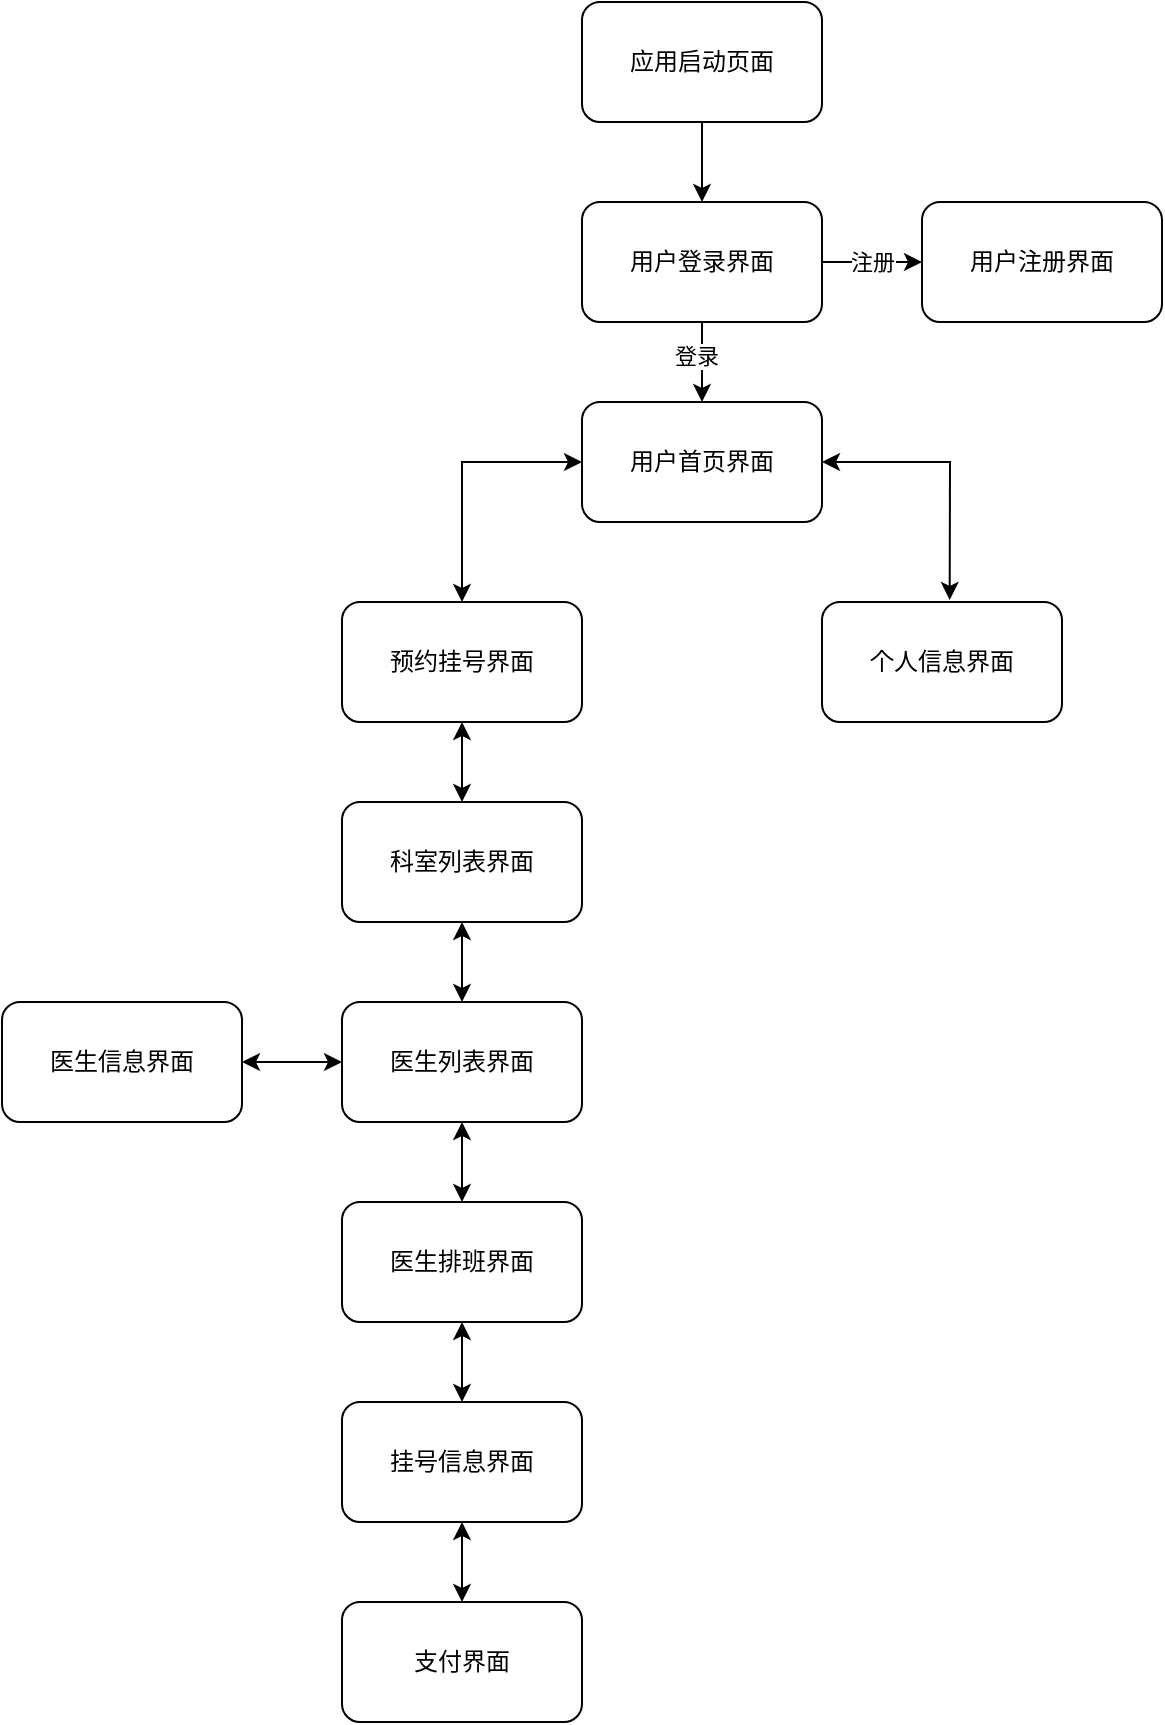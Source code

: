 <mxfile version="22.1.2" type="device">
  <diagram id="C5RBs43oDa-KdzZeNtuy" name="Page-1">
    <mxGraphModel dx="2790" dy="1473" grid="1" gridSize="10" guides="1" tooltips="1" connect="1" arrows="1" fold="1" page="1" pageScale="1" pageWidth="827" pageHeight="1169" math="0" shadow="0">
      <root>
        <mxCell id="WIyWlLk6GJQsqaUBKTNV-0" />
        <mxCell id="WIyWlLk6GJQsqaUBKTNV-1" parent="WIyWlLk6GJQsqaUBKTNV-0" />
        <mxCell id="qcm8VBA3hpoThETWjGBO-6" style="edgeStyle=orthogonalEdgeStyle;rounded=0;orthogonalLoop=1;jettySize=auto;html=1;exitX=0.5;exitY=1;exitDx=0;exitDy=0;entryX=0.5;entryY=0;entryDx=0;entryDy=0;" edge="1" parent="WIyWlLk6GJQsqaUBKTNV-1" source="qcm8VBA3hpoThETWjGBO-0" target="qcm8VBA3hpoThETWjGBO-1">
          <mxGeometry relative="1" as="geometry" />
        </mxCell>
        <mxCell id="qcm8VBA3hpoThETWjGBO-0" value="应用启动页面" style="rounded=1;whiteSpace=wrap;html=1;" vertex="1" parent="WIyWlLk6GJQsqaUBKTNV-1">
          <mxGeometry x="414" y="80" width="120" height="60" as="geometry" />
        </mxCell>
        <mxCell id="qcm8VBA3hpoThETWjGBO-4" style="edgeStyle=orthogonalEdgeStyle;rounded=0;orthogonalLoop=1;jettySize=auto;html=1;exitX=1;exitY=0.5;exitDx=0;exitDy=0;entryX=0;entryY=0.5;entryDx=0;entryDy=0;" edge="1" parent="WIyWlLk6GJQsqaUBKTNV-1" source="qcm8VBA3hpoThETWjGBO-1" target="qcm8VBA3hpoThETWjGBO-2">
          <mxGeometry relative="1" as="geometry" />
        </mxCell>
        <mxCell id="qcm8VBA3hpoThETWjGBO-5" value="注册" style="edgeLabel;html=1;align=center;verticalAlign=middle;resizable=0;points=[];" vertex="1" connectable="0" parent="qcm8VBA3hpoThETWjGBO-4">
          <mxGeometry relative="1" as="geometry">
            <mxPoint as="offset" />
          </mxGeometry>
        </mxCell>
        <mxCell id="qcm8VBA3hpoThETWjGBO-8" style="edgeStyle=orthogonalEdgeStyle;rounded=0;orthogonalLoop=1;jettySize=auto;html=1;exitX=0.5;exitY=1;exitDx=0;exitDy=0;entryX=0.5;entryY=0;entryDx=0;entryDy=0;" edge="1" parent="WIyWlLk6GJQsqaUBKTNV-1" source="qcm8VBA3hpoThETWjGBO-1" target="qcm8VBA3hpoThETWjGBO-7">
          <mxGeometry relative="1" as="geometry" />
        </mxCell>
        <mxCell id="qcm8VBA3hpoThETWjGBO-9" value="登录" style="edgeLabel;html=1;align=center;verticalAlign=middle;resizable=0;points=[];" vertex="1" connectable="0" parent="qcm8VBA3hpoThETWjGBO-8">
          <mxGeometry x="-0.15" y="-3" relative="1" as="geometry">
            <mxPoint as="offset" />
          </mxGeometry>
        </mxCell>
        <mxCell id="qcm8VBA3hpoThETWjGBO-1" value="用户登录界面" style="rounded=1;whiteSpace=wrap;html=1;" vertex="1" parent="WIyWlLk6GJQsqaUBKTNV-1">
          <mxGeometry x="414" y="180" width="120" height="60" as="geometry" />
        </mxCell>
        <mxCell id="qcm8VBA3hpoThETWjGBO-2" value="用户注册界面" style="rounded=1;whiteSpace=wrap;html=1;" vertex="1" parent="WIyWlLk6GJQsqaUBKTNV-1">
          <mxGeometry x="584" y="180" width="120" height="60" as="geometry" />
        </mxCell>
        <mxCell id="qcm8VBA3hpoThETWjGBO-7" value="用户首页界面" style="rounded=1;whiteSpace=wrap;html=1;" vertex="1" parent="WIyWlLk6GJQsqaUBKTNV-1">
          <mxGeometry x="414" y="280" width="120" height="60" as="geometry" />
        </mxCell>
        <mxCell id="qcm8VBA3hpoThETWjGBO-11" value="个人信息界面" style="rounded=1;whiteSpace=wrap;html=1;" vertex="1" parent="WIyWlLk6GJQsqaUBKTNV-1">
          <mxGeometry x="534" y="380" width="120" height="60" as="geometry" />
        </mxCell>
        <mxCell id="qcm8VBA3hpoThETWjGBO-16" value="" style="endArrow=classic;startArrow=classic;html=1;rounded=0;exitX=1;exitY=0.5;exitDx=0;exitDy=0;entryX=0.532;entryY=-0.017;entryDx=0;entryDy=0;entryPerimeter=0;" edge="1" parent="WIyWlLk6GJQsqaUBKTNV-1" source="qcm8VBA3hpoThETWjGBO-7" target="qcm8VBA3hpoThETWjGBO-11">
          <mxGeometry width="50" height="50" relative="1" as="geometry">
            <mxPoint x="404" y="530" as="sourcePoint" />
            <mxPoint x="454" y="480" as="targetPoint" />
            <Array as="points">
              <mxPoint x="598" y="310" />
            </Array>
          </mxGeometry>
        </mxCell>
        <mxCell id="qcm8VBA3hpoThETWjGBO-17" value="预约挂号界面" style="rounded=1;whiteSpace=wrap;html=1;" vertex="1" parent="WIyWlLk6GJQsqaUBKTNV-1">
          <mxGeometry x="294" y="380" width="120" height="60" as="geometry" />
        </mxCell>
        <mxCell id="qcm8VBA3hpoThETWjGBO-18" value="" style="endArrow=classic;startArrow=classic;html=1;rounded=0;exitX=0.5;exitY=0;exitDx=0;exitDy=0;entryX=0;entryY=0.5;entryDx=0;entryDy=0;" edge="1" parent="WIyWlLk6GJQsqaUBKTNV-1" source="qcm8VBA3hpoThETWjGBO-17" target="qcm8VBA3hpoThETWjGBO-7">
          <mxGeometry width="50" height="50" relative="1" as="geometry">
            <mxPoint x="344" y="360" as="sourcePoint" />
            <mxPoint x="394" y="310" as="targetPoint" />
            <Array as="points">
              <mxPoint x="354" y="310" />
            </Array>
          </mxGeometry>
        </mxCell>
        <mxCell id="qcm8VBA3hpoThETWjGBO-19" value="科室列表界面" style="rounded=1;whiteSpace=wrap;html=1;" vertex="1" parent="WIyWlLk6GJQsqaUBKTNV-1">
          <mxGeometry x="294" y="480" width="120" height="60" as="geometry" />
        </mxCell>
        <mxCell id="qcm8VBA3hpoThETWjGBO-22" value="医生列表界面" style="rounded=1;whiteSpace=wrap;html=1;" vertex="1" parent="WIyWlLk6GJQsqaUBKTNV-1">
          <mxGeometry x="294" y="580" width="120" height="60" as="geometry" />
        </mxCell>
        <mxCell id="qcm8VBA3hpoThETWjGBO-23" value="医生信息界面" style="rounded=1;whiteSpace=wrap;html=1;" vertex="1" parent="WIyWlLk6GJQsqaUBKTNV-1">
          <mxGeometry x="124" y="580" width="120" height="60" as="geometry" />
        </mxCell>
        <mxCell id="qcm8VBA3hpoThETWjGBO-26" value="" style="endArrow=classic;startArrow=classic;html=1;rounded=0;exitX=1;exitY=0.5;exitDx=0;exitDy=0;entryX=0;entryY=0.5;entryDx=0;entryDy=0;" edge="1" parent="WIyWlLk6GJQsqaUBKTNV-1" source="qcm8VBA3hpoThETWjGBO-23" target="qcm8VBA3hpoThETWjGBO-22">
          <mxGeometry width="50" height="50" relative="1" as="geometry">
            <mxPoint x="214" y="760" as="sourcePoint" />
            <mxPoint x="264" y="710" as="targetPoint" />
          </mxGeometry>
        </mxCell>
        <mxCell id="qcm8VBA3hpoThETWjGBO-28" value="医生排班界面" style="rounded=1;whiteSpace=wrap;html=1;" vertex="1" parent="WIyWlLk6GJQsqaUBKTNV-1">
          <mxGeometry x="294" y="680" width="120" height="60" as="geometry" />
        </mxCell>
        <mxCell id="qcm8VBA3hpoThETWjGBO-30" value="挂号信息界面" style="rounded=1;whiteSpace=wrap;html=1;" vertex="1" parent="WIyWlLk6GJQsqaUBKTNV-1">
          <mxGeometry x="294" y="780" width="120" height="60" as="geometry" />
        </mxCell>
        <mxCell id="qcm8VBA3hpoThETWjGBO-32" value="" style="endArrow=classic;startArrow=classic;html=1;rounded=0;entryX=0.5;entryY=1;entryDx=0;entryDy=0;" edge="1" parent="WIyWlLk6GJQsqaUBKTNV-1" source="qcm8VBA3hpoThETWjGBO-19" target="qcm8VBA3hpoThETWjGBO-17">
          <mxGeometry width="50" height="50" relative="1" as="geometry">
            <mxPoint x="194" y="490" as="sourcePoint" />
            <mxPoint x="244" y="440" as="targetPoint" />
          </mxGeometry>
        </mxCell>
        <mxCell id="qcm8VBA3hpoThETWjGBO-33" value="" style="endArrow=classic;startArrow=classic;html=1;rounded=0;exitX=0.5;exitY=0;exitDx=0;exitDy=0;entryX=0.5;entryY=1;entryDx=0;entryDy=0;" edge="1" parent="WIyWlLk6GJQsqaUBKTNV-1" source="qcm8VBA3hpoThETWjGBO-22" target="qcm8VBA3hpoThETWjGBO-19">
          <mxGeometry width="50" height="50" relative="1" as="geometry">
            <mxPoint x="444" y="590" as="sourcePoint" />
            <mxPoint x="494" y="540" as="targetPoint" />
          </mxGeometry>
        </mxCell>
        <mxCell id="qcm8VBA3hpoThETWjGBO-34" value="" style="endArrow=classic;startArrow=classic;html=1;rounded=0;exitX=0.5;exitY=0;exitDx=0;exitDy=0;entryX=0.5;entryY=1;entryDx=0;entryDy=0;" edge="1" parent="WIyWlLk6GJQsqaUBKTNV-1" source="qcm8VBA3hpoThETWjGBO-28" target="qcm8VBA3hpoThETWjGBO-22">
          <mxGeometry width="50" height="50" relative="1" as="geometry">
            <mxPoint x="354" y="680" as="sourcePoint" />
            <mxPoint x="404" y="630" as="targetPoint" />
          </mxGeometry>
        </mxCell>
        <mxCell id="qcm8VBA3hpoThETWjGBO-35" value="" style="endArrow=classic;startArrow=classic;html=1;rounded=0;exitX=0.5;exitY=0;exitDx=0;exitDy=0;entryX=0.5;entryY=1;entryDx=0;entryDy=0;" edge="1" parent="WIyWlLk6GJQsqaUBKTNV-1" source="qcm8VBA3hpoThETWjGBO-30" target="qcm8VBA3hpoThETWjGBO-28">
          <mxGeometry width="50" height="50" relative="1" as="geometry">
            <mxPoint x="384" y="910" as="sourcePoint" />
            <mxPoint x="434" y="860" as="targetPoint" />
          </mxGeometry>
        </mxCell>
        <mxCell id="qcm8VBA3hpoThETWjGBO-36" value="支付界面" style="rounded=1;whiteSpace=wrap;html=1;" vertex="1" parent="WIyWlLk6GJQsqaUBKTNV-1">
          <mxGeometry x="294" y="880" width="120" height="60" as="geometry" />
        </mxCell>
        <mxCell id="qcm8VBA3hpoThETWjGBO-37" value="" style="endArrow=classic;startArrow=classic;html=1;rounded=0;exitX=0.5;exitY=0;exitDx=0;exitDy=0;entryX=0.5;entryY=1;entryDx=0;entryDy=0;" edge="1" parent="WIyWlLk6GJQsqaUBKTNV-1" source="qcm8VBA3hpoThETWjGBO-36" target="qcm8VBA3hpoThETWjGBO-30">
          <mxGeometry width="50" height="50" relative="1" as="geometry">
            <mxPoint x="494" y="870" as="sourcePoint" />
            <mxPoint x="544" y="820" as="targetPoint" />
          </mxGeometry>
        </mxCell>
      </root>
    </mxGraphModel>
  </diagram>
</mxfile>
